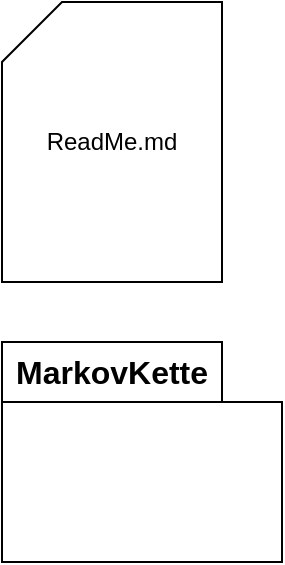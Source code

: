 <mxfile version="21.6.1" type="device" pages="2">
  <diagram name="D:\PatrickDaten\WorkspaceGit\-MarkovChain-to-Code" id="HxZEipsc1KVCHKJfXfnL">
    <mxGraphModel dx="978" dy="571" grid="1" gridSize="10" guides="1" tooltips="1" connect="1" arrows="1" fold="1" page="1" pageScale="1" pageWidth="827" pageHeight="1169" math="0" shadow="0">
      <root>
        <mxCell id="0" />
        <mxCell id="1" parent="0" />
        <mxCell id="t3dM9cpDcrp2R5S7ML-B-8" value="MarkovKette" style="shape=folder;fontStyle=1;tabWidth=110;tabHeight=30;tabPosition=left;html=1;boundedLbl=1;labelInHeader=1;container=1;collapsible=0;whiteSpace=wrap;fontSize=16;" parent="1" vertex="1">
          <mxGeometry x="45" y="260" width="140" height="110" as="geometry" />
        </mxCell>
        <mxCell id="t3dM9cpDcrp2R5S7ML-B-9" value="" style="html=1;strokeColor=none;resizeWidth=1;resizeHeight=1;fillColor=none;part=1;connectable=0;allowArrows=0;deletable=0;whiteSpace=wrap;fontSize=16;" parent="t3dM9cpDcrp2R5S7ML-B-8" vertex="1">
          <mxGeometry width="140" height="77" relative="1" as="geometry">
            <mxPoint y="30" as="offset" />
          </mxGeometry>
        </mxCell>
        <mxCell id="jsHUn5DAixF5Q91Rj3lC-1" value="ReadMe.md" style="shape=card;whiteSpace=wrap;html=1;" vertex="1" parent="1">
          <mxGeometry x="45" y="90" width="110" height="140" as="geometry" />
        </mxCell>
      </root>
    </mxGraphModel>
  </diagram>
  <diagram id="D7rllaEsF7Hz2x-xLav-" name="D:\PatrickDaten\WorkspaceGit\-MarkovChain-to-Code\MarkovKette">
    <mxGraphModel dx="1418" dy="828" grid="1" gridSize="10" guides="1" tooltips="1" connect="1" arrows="1" fold="1" page="1" pageScale="1" pageWidth="827" pageHeight="1169" math="0" shadow="0">
      <root>
        <mxCell id="0" />
        <mxCell id="1" parent="0" />
        <mxCell id="NQjgEFYmHQQIMJ2D6zu9-1" value="MarkovToCode.py" style="shape=card;whiteSpace=wrap;html=1;" vertex="1" parent="1">
          <mxGeometry x="45" y="90" width="110" height="140" as="geometry" />
        </mxCell>
        <mxCell id="NQjgEFYmHQQIMJ2D6zu9-2" value="MarkovChain.py" style="shape=card;whiteSpace=wrap;html=1;" vertex="1" parent="1">
          <mxGeometry x="40" y="250" width="110" height="140" as="geometry" />
        </mxCell>
        <mxCell id="RAYypofkQ5cTevq_mDoQ-1" value="ReadMe.md" style="shape=card;whiteSpace=wrap;html=1;" vertex="1" parent="1">
          <mxGeometry x="30" y="410" width="110" height="140" as="geometry" />
        </mxCell>
      </root>
    </mxGraphModel>
  </diagram>
</mxfile>
